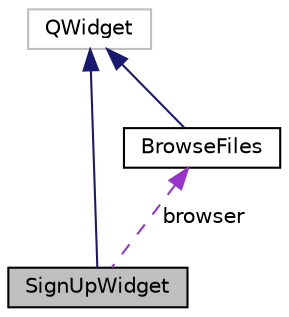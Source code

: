 digraph "SignUpWidget"
{
  edge [fontname="Helvetica",fontsize="10",labelfontname="Helvetica",labelfontsize="10"];
  node [fontname="Helvetica",fontsize="10",shape=record];
  Node2 [label="SignUpWidget",height=0.2,width=0.4,color="black", fillcolor="grey75", style="filled", fontcolor="black"];
  Node3 -> Node2 [dir="back",color="midnightblue",fontsize="10",style="solid",fontname="Helvetica"];
  Node3 [label="QWidget",height=0.2,width=0.4,color="grey75", fillcolor="white", style="filled"];
  Node4 -> Node2 [dir="back",color="darkorchid3",fontsize="10",style="dashed",label=" browser" ,fontname="Helvetica"];
  Node4 [label="BrowseFiles",height=0.2,width=0.4,color="black", fillcolor="white", style="filled",URL="$classBrowseFiles.html"];
  Node3 -> Node4 [dir="back",color="midnightblue",fontsize="10",style="solid",fontname="Helvetica"];
}
